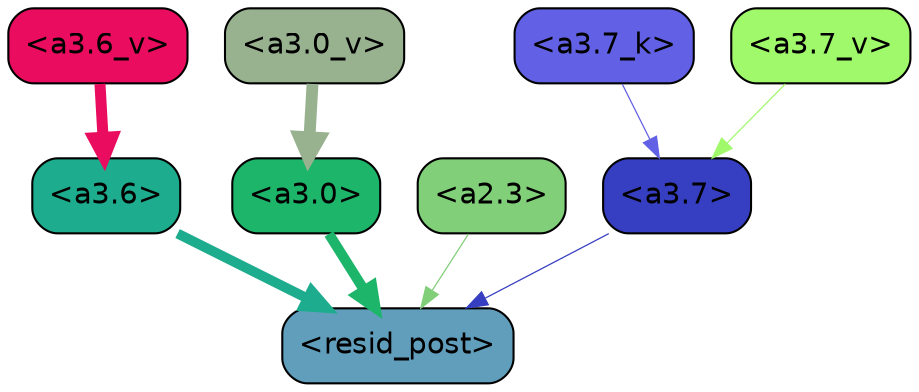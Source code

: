 strict digraph "" {
	graph [bgcolor=transparent,
		layout=dot,
		overlap=false,
		splines=true
	];
	"<a3.7>"	[color=black,
		fillcolor="#363ec1",
		fontname=Helvetica,
		shape=box,
		style="filled, rounded"];
	"<resid_post>"	[color=black,
		fillcolor="#619ebc",
		fontname=Helvetica,
		shape=box,
		style="filled, rounded"];
	"<a3.7>" -> "<resid_post>"	[color="#363ec1",
		penwidth=0.6];
	"<a3.6>"	[color=black,
		fillcolor="#1dac8d",
		fontname=Helvetica,
		shape=box,
		style="filled, rounded"];
	"<a3.6>" -> "<resid_post>"	[color="#1dac8d",
		penwidth=4.751592040061951];
	"<a3.0>"	[color=black,
		fillcolor="#1cb56a",
		fontname=Helvetica,
		shape=box,
		style="filled, rounded"];
	"<a3.0>" -> "<resid_post>"	[color="#1cb56a",
		penwidth=4.904066681861877];
	"<a2.3>"	[color=black,
		fillcolor="#81cf79",
		fontname=Helvetica,
		shape=box,
		style="filled, rounded"];
	"<a2.3>" -> "<resid_post>"	[color="#81cf79",
		penwidth=0.6];
	"<a3.7_k>"	[color=black,
		fillcolor="#6261e5",
		fontname=Helvetica,
		shape=box,
		style="filled, rounded"];
	"<a3.7_k>" -> "<a3.7>"	[color="#6261e5",
		penwidth=0.6];
	"<a3.7_v>"	[color=black,
		fillcolor="#a0f96b",
		fontname=Helvetica,
		shape=box,
		style="filled, rounded"];
	"<a3.7_v>" -> "<a3.7>"	[color="#a0f96b",
		penwidth=0.6];
	"<a3.6_v>"	[color=black,
		fillcolor="#ea0c5e",
		fontname=Helvetica,
		shape=box,
		style="filled, rounded"];
	"<a3.6_v>" -> "<a3.6>"	[color="#ea0c5e",
		penwidth=5.297133803367615];
	"<a3.0_v>"	[color=black,
		fillcolor="#98b290",
		fontname=Helvetica,
		shape=box,
		style="filled, rounded"];
	"<a3.0_v>" -> "<a3.0>"	[color="#98b290",
		penwidth=5.680712580680847];
}
